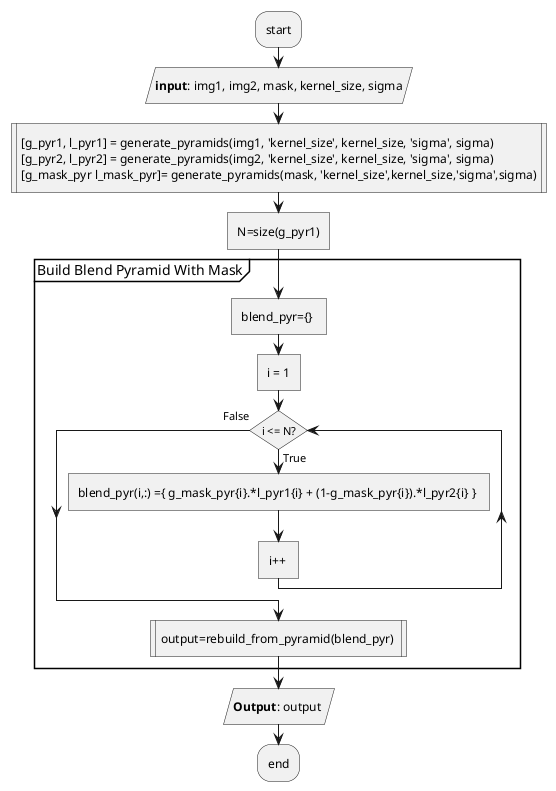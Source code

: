 @startuml MaskBlendImage
skinparam conditionStyle InsideDiamond
skinparam ConditionEndStyle hline

:start;
:**input**: img1, img2, mask, kernel_size, sigma/

:[g_pyr1, l_pyr1] = generate_pyramids(img1, 'kernel_size', kernel_size, 'sigma', sigma)\n[g_pyr2, l_pyr2] = generate_pyramids(img2, 'kernel_size', kernel_size, 'sigma', sigma)\n[g_mask_pyr l_mask_pyr]= generate_pyramids(mask, 'kernel_size',kernel_size,'sigma',sigma)|
:N=size(g_pyr1)]

partition Build Blend Pyramid With Mask {
    :blend_pyr={} ]
    :i = 1]
    while (i <= N?) is (True)
        :blend_pyr(i,:) ={ g_mask_pyr{i}.*l_pyr1{i} + (1-g_mask_pyr{i}).*l_pyr2{i} } ]
        :i++ ]
    endwhile (False)
    :output=rebuild_from_pyramid(blend_pyr) |
}
:**Output**: output /
:end;
@enduml

